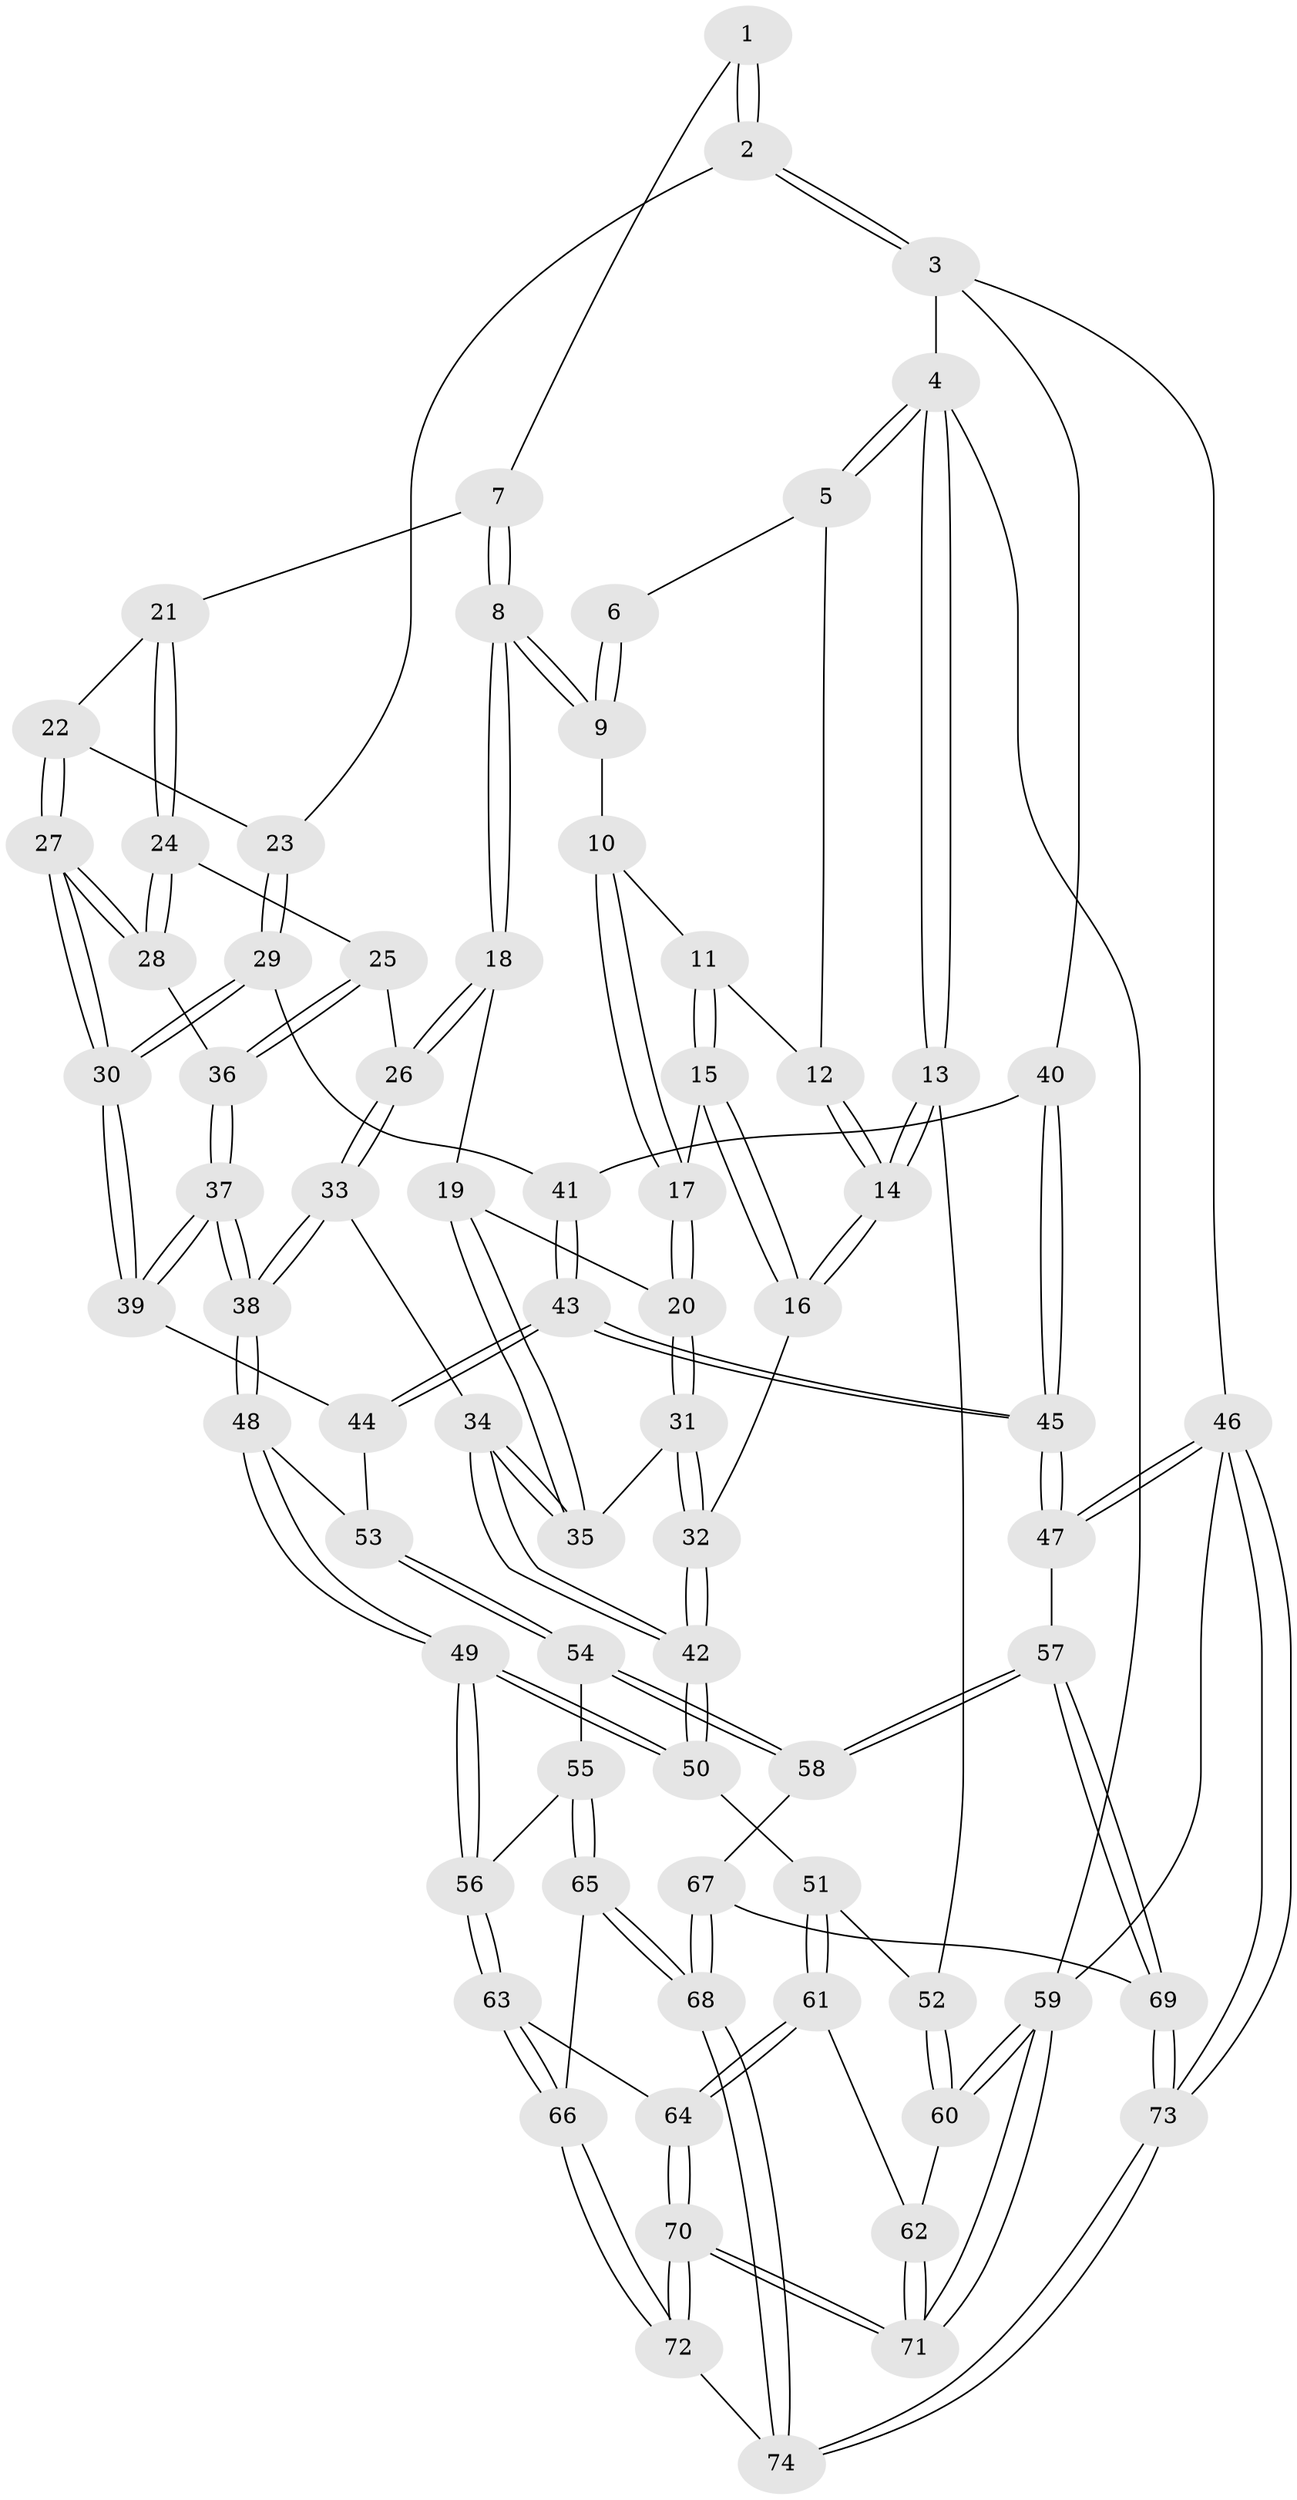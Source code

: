 // Generated by graph-tools (version 1.1) at 2025/11/02/27/25 16:11:53]
// undirected, 74 vertices, 182 edges
graph export_dot {
graph [start="1"]
  node [color=gray90,style=filled];
  1 [pos="+0.5658207018742392+0"];
  2 [pos="+1+0"];
  3 [pos="+1+0"];
  4 [pos="+0+0"];
  5 [pos="+0.17673650652823933+0"];
  6 [pos="+0.3677779434469038+0"];
  7 [pos="+0.5836221998770373+0.19124191520758066"];
  8 [pos="+0.49376828261099937+0.23857600347228988"];
  9 [pos="+0.39809341813421384+0.18317570032601105"];
  10 [pos="+0.3720087846556919+0.19444651082220424"];
  11 [pos="+0.22426886411733413+0.17968216394780628"];
  12 [pos="+0.1738999665114744+0.1429781945301474"];
  13 [pos="+0+0.43204365713305654"];
  14 [pos="+0+0.41904387312218516"];
  15 [pos="+0.25961412992574506+0.2964825502031393"];
  16 [pos="+0.20603720820254365+0.4398437183330248"];
  17 [pos="+0.3315776372413454+0.27466634654756983"];
  18 [pos="+0.4907054288342856+0.2556900355005464"];
  19 [pos="+0.4763456404545734+0.2771891185571037"];
  20 [pos="+0.3637240201286061+0.332902349324955"];
  21 [pos="+0.6562903082466521+0.22147109907730514"];
  22 [pos="+0.7075914567033214+0.22063027181257164"];
  23 [pos="+0.9057599242547493+0.1236867691062261"];
  24 [pos="+0.6484344087346975+0.2655505233673182"];
  25 [pos="+0.5841781312437234+0.3556900795732402"];
  26 [pos="+0.5540635453620946+0.36022131425384146"];
  27 [pos="+0.7467286897172761+0.37179226414867167"];
  28 [pos="+0.6488874211256782+0.3570453215642217"];
  29 [pos="+0.8610590018661085+0.39166905214403736"];
  30 [pos="+0.7767912192614668+0.4198292675121862"];
  31 [pos="+0.36205714105760317+0.337400730499063"];
  32 [pos="+0.2369327001078109+0.45508895245587055"];
  33 [pos="+0.5387625898353143+0.48562758649129595"];
  34 [pos="+0.44801319148017316+0.45576994713160107"];
  35 [pos="+0.4452356920844213+0.4166757671747981"];
  36 [pos="+0.6376736741070106+0.37528977218529"];
  37 [pos="+0.6413032038283832+0.5136143573141665"];
  38 [pos="+0.6062192284838154+0.5447563360997263"];
  39 [pos="+0.7441272090790021+0.46751948849856484"];
  40 [pos="+1+0.09921184183200571"];
  41 [pos="+0.8896282034009843+0.41203681542390197"];
  42 [pos="+0.3005568933080437+0.5132366990224074"];
  43 [pos="+1+0.6257090019226534"];
  44 [pos="+0.8293238460739814+0.5615294268549459"];
  45 [pos="+1+0.6695976904702736"];
  46 [pos="+1+1"];
  47 [pos="+1+0.7095708479049467"];
  48 [pos="+0.6045200968703175+0.5779445304330063"];
  49 [pos="+0.42865353868221573+0.7011364003915794"];
  50 [pos="+0.31623454030017834+0.604885725669501"];
  51 [pos="+0.17158882321565666+0.7210714672057631"];
  52 [pos="+0+0.5116340576916446"];
  53 [pos="+0.6973129870265589+0.6894859831059598"];
  54 [pos="+0.7330435312866639+0.7709948741081223"];
  55 [pos="+0.6108866785950583+0.8372124244351358"];
  56 [pos="+0.430249870214718+0.7666675342645608"];
  57 [pos="+0.9250303220337731+0.7875382811691873"];
  58 [pos="+0.7588458149968381+0.7830424872687931"];
  59 [pos="+0+1"];
  60 [pos="+0+0.7140063257059739"];
  61 [pos="+0.18416478940817985+0.8202491374272162"];
  62 [pos="+0.10695606927837169+0.8663012355305258"];
  63 [pos="+0.39207874114590485+0.8252928954250913"];
  64 [pos="+0.24520147529270295+0.8542886968476813"];
  65 [pos="+0.57698401402314+0.9708923792166061"];
  66 [pos="+0.4106502224559365+0.8848529448469091"];
  67 [pos="+0.7482150689585586+0.8755285157688755"];
  68 [pos="+0.6114427761736632+1"];
  69 [pos="+0.8299765210921354+1"];
  70 [pos="+0.2649211666458617+1"];
  71 [pos="+0+1"];
  72 [pos="+0.3575169575989995+1"];
  73 [pos="+0.8104118744420385+1"];
  74 [pos="+0.6115696879194096+1"];
  1 -- 2;
  1 -- 2;
  1 -- 7;
  2 -- 3;
  2 -- 3;
  2 -- 23;
  3 -- 4;
  3 -- 40;
  3 -- 46;
  4 -- 5;
  4 -- 5;
  4 -- 13;
  4 -- 13;
  4 -- 59;
  5 -- 6;
  5 -- 12;
  6 -- 9;
  6 -- 9;
  7 -- 8;
  7 -- 8;
  7 -- 21;
  8 -- 9;
  8 -- 9;
  8 -- 18;
  8 -- 18;
  9 -- 10;
  10 -- 11;
  10 -- 17;
  10 -- 17;
  11 -- 12;
  11 -- 15;
  11 -- 15;
  12 -- 14;
  12 -- 14;
  13 -- 14;
  13 -- 14;
  13 -- 52;
  14 -- 16;
  14 -- 16;
  15 -- 16;
  15 -- 16;
  15 -- 17;
  16 -- 32;
  17 -- 20;
  17 -- 20;
  18 -- 19;
  18 -- 26;
  18 -- 26;
  19 -- 20;
  19 -- 35;
  19 -- 35;
  20 -- 31;
  20 -- 31;
  21 -- 22;
  21 -- 24;
  21 -- 24;
  22 -- 23;
  22 -- 27;
  22 -- 27;
  23 -- 29;
  23 -- 29;
  24 -- 25;
  24 -- 28;
  24 -- 28;
  25 -- 26;
  25 -- 36;
  25 -- 36;
  26 -- 33;
  26 -- 33;
  27 -- 28;
  27 -- 28;
  27 -- 30;
  27 -- 30;
  28 -- 36;
  29 -- 30;
  29 -- 30;
  29 -- 41;
  30 -- 39;
  30 -- 39;
  31 -- 32;
  31 -- 32;
  31 -- 35;
  32 -- 42;
  32 -- 42;
  33 -- 34;
  33 -- 38;
  33 -- 38;
  34 -- 35;
  34 -- 35;
  34 -- 42;
  34 -- 42;
  36 -- 37;
  36 -- 37;
  37 -- 38;
  37 -- 38;
  37 -- 39;
  37 -- 39;
  38 -- 48;
  38 -- 48;
  39 -- 44;
  40 -- 41;
  40 -- 45;
  40 -- 45;
  41 -- 43;
  41 -- 43;
  42 -- 50;
  42 -- 50;
  43 -- 44;
  43 -- 44;
  43 -- 45;
  43 -- 45;
  44 -- 53;
  45 -- 47;
  45 -- 47;
  46 -- 47;
  46 -- 47;
  46 -- 73;
  46 -- 73;
  46 -- 59;
  47 -- 57;
  48 -- 49;
  48 -- 49;
  48 -- 53;
  49 -- 50;
  49 -- 50;
  49 -- 56;
  49 -- 56;
  50 -- 51;
  51 -- 52;
  51 -- 61;
  51 -- 61;
  52 -- 60;
  52 -- 60;
  53 -- 54;
  53 -- 54;
  54 -- 55;
  54 -- 58;
  54 -- 58;
  55 -- 56;
  55 -- 65;
  55 -- 65;
  56 -- 63;
  56 -- 63;
  57 -- 58;
  57 -- 58;
  57 -- 69;
  57 -- 69;
  58 -- 67;
  59 -- 60;
  59 -- 60;
  59 -- 71;
  59 -- 71;
  60 -- 62;
  61 -- 62;
  61 -- 64;
  61 -- 64;
  62 -- 71;
  62 -- 71;
  63 -- 64;
  63 -- 66;
  63 -- 66;
  64 -- 70;
  64 -- 70;
  65 -- 66;
  65 -- 68;
  65 -- 68;
  66 -- 72;
  66 -- 72;
  67 -- 68;
  67 -- 68;
  67 -- 69;
  68 -- 74;
  68 -- 74;
  69 -- 73;
  69 -- 73;
  70 -- 71;
  70 -- 71;
  70 -- 72;
  70 -- 72;
  72 -- 74;
  73 -- 74;
  73 -- 74;
}
